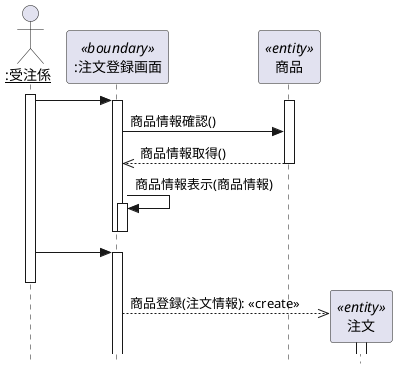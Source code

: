 @startuml 商品注文
hide footbox
skinparam style strictuml
actor "<U>:受注係</u>" as order
participant ":注文登録画面" as boundary <<boundary>>
participant "商品" as entity1 <<entity>>
participant "注文" as entity2 <<entity>>

activate order
    order -> boundary
    activate boundary
        activate entity1
            boundary -> entity1: 商品情報確認()
            entity1 -->> boundary: 商品情報取得()
        deactivate entity1
        boundary -> boundary: 商品情報表示(商品情報)
            activate boundary
            deactivate boundary
    deactivate boundary
    order -> boundary
    activate boundary
deactivate order
create entity2
    boundary -->> entity2: 商品登録(注文情報): <<create>>
    activate entity2
    deactivate entity2

@enduml